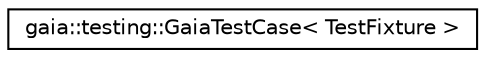 digraph G
{
  edge [fontname="Helvetica",fontsize="10",labelfontname="Helvetica",labelfontsize="10"];
  node [fontname="Helvetica",fontsize="10",shape=record];
  rankdir=LR;
  Node1 [label="gaia::testing::GaiaTestCase\< TestFixture \>",height=0.2,width=0.4,color="black", fillcolor="white", style="filled",URL="$d3/d6b/classgaia_1_1testing_1_1_gaia_test_case.html",tooltip="Save the dependencies of gaia component classes(Provider and Delegate)."];
}
